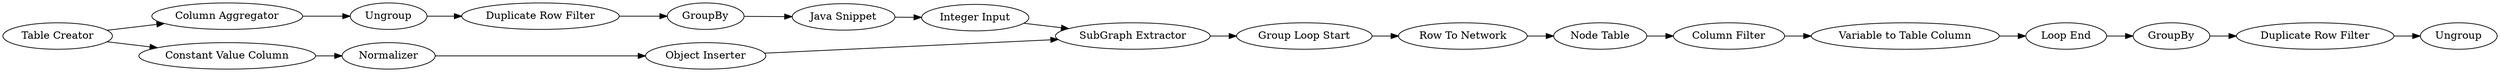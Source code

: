 digraph {
	41 -> 42
	34 -> 35
	40 -> 41
	7 -> 2
	1 -> 17
	31 -> 32
	17 -> 7
	1 -> 40
	42 -> 31
	16 -> 14
	11 -> 12
	23 -> 9
	15 -> 11
	12 -> 16
	14 -> 13
	2 -> 9
	35 -> 37
	32 -> 23
	9 -> 15
	13 -> 34
	7 [label=Normalizer]
	9 [label="SubGraph Extractor"]
	17 [label="Constant Value Column"]
	41 [label=Ungroup]
	31 [label=GroupBy]
	15 [label="Group Loop Start"]
	12 [label="Node Table"]
	16 [label="Column Filter"]
	1 [label="Table Creator"]
	42 [label="Duplicate Row Filter"]
	11 [label="Row To Network"]
	23 [label="Integer Input"]
	14 [label="Variable to Table Column"]
	13 [label="Loop End"]
	35 [label="Duplicate Row Filter"]
	34 [label=GroupBy]
	40 [label="Column Aggregator"]
	32 [label="Java Snippet"]
	2 [label="Object Inserter"]
	37 [label=Ungroup]
	rankdir=LR
}
